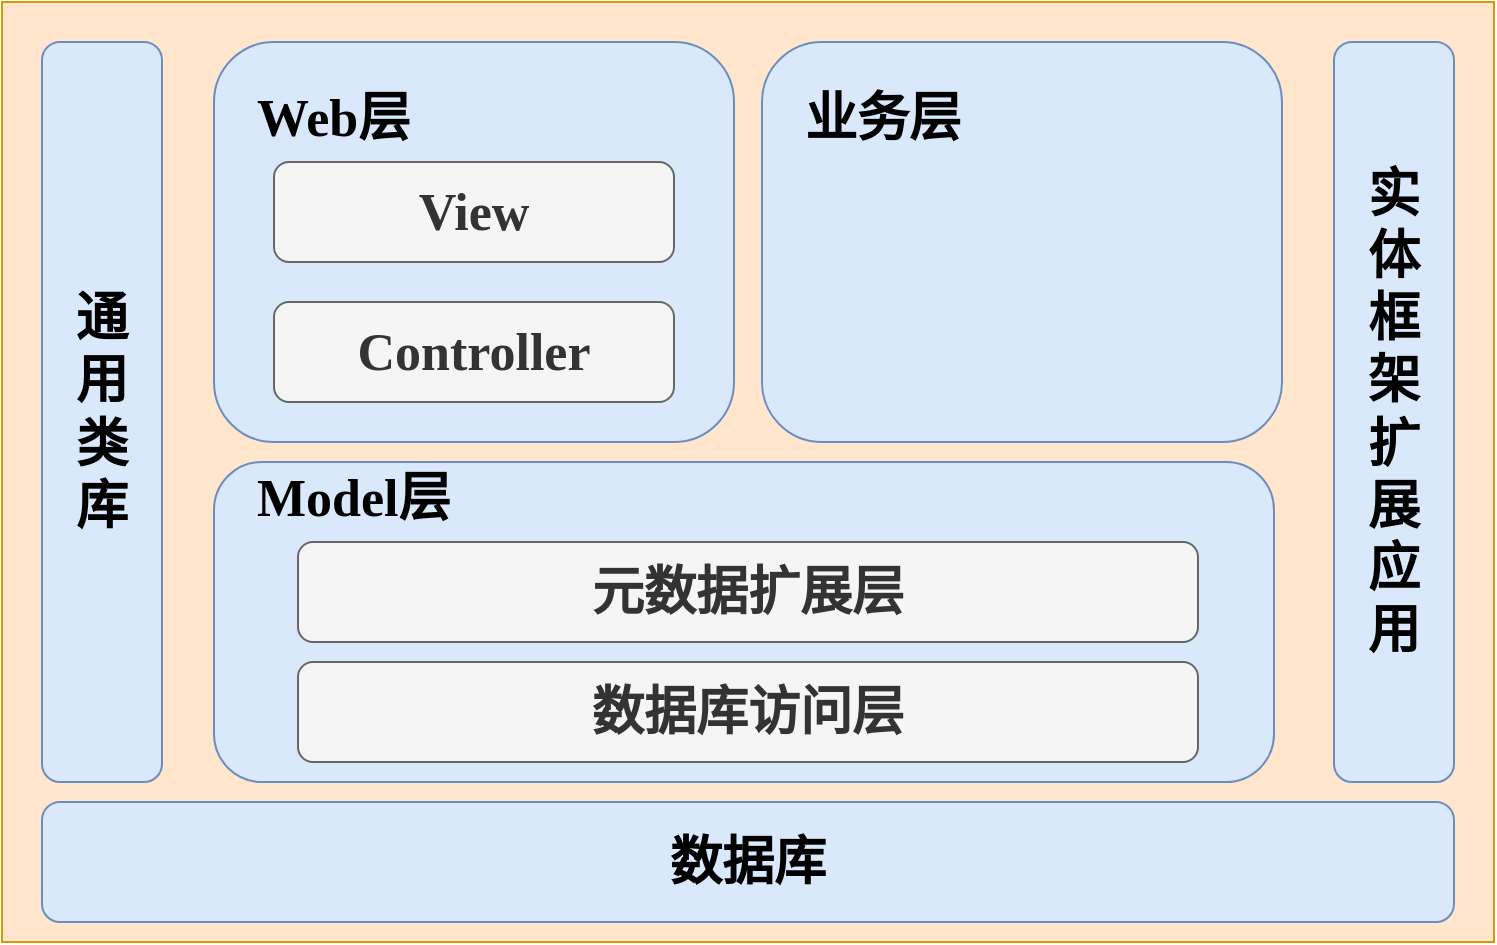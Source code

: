 <mxfile version="26.1.2">
  <diagram id="prtHgNgQTEPvFCAcTncT" name="Page-1">
    <mxGraphModel dx="1638" dy="896" grid="1" gridSize="10" guides="1" tooltips="1" connect="1" arrows="1" fold="1" page="1" pageScale="1" pageWidth="827" pageHeight="1169" math="0" shadow="0">
      <root>
        <mxCell id="0" />
        <mxCell id="1" parent="0" />
        <mxCell id="q34iieIashL2ORHyz1aH-1" value="" style="rounded=0;whiteSpace=wrap;html=1;fillColor=#ffe6cc;strokeColor=#d79b00;" vertex="1" parent="1">
          <mxGeometry x="94" y="190" width="746" height="470" as="geometry" />
        </mxCell>
        <mxCell id="q34iieIashL2ORHyz1aH-2" value="&lt;font style=&quot;font-size: 26px;&quot; face=&quot;Times New Roman&quot;&gt;&lt;b style=&quot;&quot;&gt;通&lt;/b&gt;&lt;/font&gt;&lt;div&gt;&lt;font style=&quot;font-size: 26px;&quot; face=&quot;Times New Roman&quot;&gt;&lt;b&gt;用&lt;/b&gt;&lt;/font&gt;&lt;/div&gt;&lt;div&gt;&lt;font style=&quot;font-size: 26px;&quot; face=&quot;Times New Roman&quot;&gt;&lt;b&gt;类&lt;/b&gt;&lt;/font&gt;&lt;/div&gt;&lt;div&gt;&lt;font style=&quot;font-size: 26px;&quot; face=&quot;Times New Roman&quot;&gt;&lt;b style=&quot;&quot;&gt;库&lt;/b&gt;&lt;/font&gt;&lt;/div&gt;" style="rounded=1;whiteSpace=wrap;html=1;align=center;fillColor=#dae8fc;strokeColor=#6c8ebf;" vertex="1" parent="1">
          <mxGeometry x="114" y="210" width="60" height="370" as="geometry" />
        </mxCell>
        <mxCell id="q34iieIashL2ORHyz1aH-3" value="&lt;span style=&quot;background-color: transparent; color: light-dark(rgb(0, 0, 0), rgb(255, 255, 255)); font-family: &amp;quot;Times New Roman&amp;quot;; font-size: 26px;&quot;&gt;&lt;b&gt;&amp;nbsp; &amp;nbsp;Web层&lt;/b&gt;&lt;/span&gt;&lt;div&gt;&lt;div&gt;&lt;font style=&quot;font-size: 26px;&quot; face=&quot;Times New Roman&quot;&gt;&lt;b&gt;&lt;br&gt;&lt;/b&gt;&lt;/font&gt;&lt;/div&gt;&lt;div&gt;&lt;font style=&quot;font-size: 26px;&quot; face=&quot;Times New Roman&quot;&gt;&lt;b&gt;&lt;br&gt;&lt;/b&gt;&lt;/font&gt;&lt;/div&gt;&lt;div&gt;&lt;font style=&quot;font-size: 26px;&quot; face=&quot;Times New Roman&quot;&gt;&lt;b&gt;&lt;br&gt;&lt;/b&gt;&lt;/font&gt;&lt;/div&gt;&lt;div&gt;&lt;font style=&quot;font-size: 26px;&quot; face=&quot;Times New Roman&quot;&gt;&lt;br&gt;&lt;/font&gt;&lt;/div&gt;&lt;/div&gt;" style="rounded=1;whiteSpace=wrap;html=1;align=left;fillColor=#dae8fc;strokeColor=#6c8ebf;" vertex="1" parent="1">
          <mxGeometry x="200" y="210" width="260" height="200" as="geometry" />
        </mxCell>
        <mxCell id="q34iieIashL2ORHyz1aH-4" value="&lt;font style=&quot;font-size: 26px;&quot; face=&quot;Times New Roman&quot;&gt;&lt;b&gt;View&lt;/b&gt;&lt;/font&gt;" style="rounded=1;whiteSpace=wrap;html=1;fillColor=#f5f5f5;fontColor=#333333;strokeColor=#666666;" vertex="1" parent="1">
          <mxGeometry x="230" y="270" width="200" height="50" as="geometry" />
        </mxCell>
        <mxCell id="q34iieIashL2ORHyz1aH-5" value="&lt;font style=&quot;font-size: 26px;&quot; face=&quot;Times New Roman&quot;&gt;&lt;b&gt;Controller&lt;/b&gt;&lt;/font&gt;" style="rounded=1;whiteSpace=wrap;html=1;fillColor=#f5f5f5;fontColor=#333333;strokeColor=#666666;" vertex="1" parent="1">
          <mxGeometry x="230" y="340" width="200" height="50" as="geometry" />
        </mxCell>
        <mxCell id="q34iieIashL2ORHyz1aH-6" value="&lt;span style=&quot;background-color: transparent; color: light-dark(rgb(0, 0, 0), rgb(255, 255, 255)); font-family: &amp;quot;Times New Roman&amp;quot;; font-size: 26px;&quot;&gt;&lt;b&gt;&amp;nbsp; &amp;nbsp;业务层&lt;/b&gt;&lt;/span&gt;&lt;div&gt;&lt;div&gt;&lt;font style=&quot;font-size: 26px;&quot; face=&quot;Times New Roman&quot;&gt;&lt;b&gt;&lt;br&gt;&lt;/b&gt;&lt;/font&gt;&lt;/div&gt;&lt;div&gt;&lt;font style=&quot;font-size: 26px;&quot; face=&quot;Times New Roman&quot;&gt;&lt;b&gt;&lt;br&gt;&lt;/b&gt;&lt;/font&gt;&lt;/div&gt;&lt;div&gt;&lt;font style=&quot;font-size: 26px;&quot; face=&quot;Times New Roman&quot;&gt;&lt;b&gt;&lt;br&gt;&lt;/b&gt;&lt;/font&gt;&lt;/div&gt;&lt;div&gt;&lt;font style=&quot;font-size: 26px;&quot; face=&quot;Times New Roman&quot;&gt;&lt;br&gt;&lt;/font&gt;&lt;/div&gt;&lt;/div&gt;" style="rounded=1;whiteSpace=wrap;html=1;align=left;fillColor=#dae8fc;strokeColor=#6c8ebf;" vertex="1" parent="1">
          <mxGeometry x="474" y="210" width="260" height="200" as="geometry" />
        </mxCell>
        <mxCell id="q34iieIashL2ORHyz1aH-7" value="&lt;font face=&quot;Times New Roman&quot;&gt;&lt;span style=&quot;font-size: 26px;&quot;&gt;&lt;b&gt;实&lt;/b&gt;&lt;/span&gt;&lt;/font&gt;&lt;div&gt;&lt;font face=&quot;Times New Roman&quot;&gt;&lt;span style=&quot;font-size: 26px;&quot;&gt;&lt;b&gt;体&lt;/b&gt;&lt;/span&gt;&lt;/font&gt;&lt;/div&gt;&lt;div&gt;&lt;font face=&quot;Times New Roman&quot;&gt;&lt;span style=&quot;font-size: 26px;&quot;&gt;&lt;b&gt;框&lt;/b&gt;&lt;/span&gt;&lt;/font&gt;&lt;/div&gt;&lt;div&gt;&lt;font face=&quot;Times New Roman&quot;&gt;&lt;span style=&quot;font-size: 26px;&quot;&gt;&lt;b&gt;架&lt;/b&gt;&lt;/span&gt;&lt;/font&gt;&lt;/div&gt;&lt;div&gt;&lt;font face=&quot;Times New Roman&quot;&gt;&lt;span style=&quot;font-size: 26px;&quot;&gt;&lt;b&gt;扩&lt;/b&gt;&lt;/span&gt;&lt;/font&gt;&lt;/div&gt;&lt;div&gt;&lt;font face=&quot;Times New Roman&quot;&gt;&lt;span style=&quot;font-size: 26px;&quot;&gt;&lt;b&gt;展&lt;/b&gt;&lt;/span&gt;&lt;/font&gt;&lt;/div&gt;&lt;div&gt;&lt;font face=&quot;Times New Roman&quot;&gt;&lt;span style=&quot;font-size: 26px;&quot;&gt;&lt;b&gt;应&lt;/b&gt;&lt;/span&gt;&lt;/font&gt;&lt;/div&gt;&lt;div&gt;&lt;font face=&quot;Times New Roman&quot;&gt;&lt;span style=&quot;font-size: 26px;&quot;&gt;&lt;b&gt;用&lt;/b&gt;&lt;/span&gt;&lt;/font&gt;&lt;/div&gt;" style="rounded=1;whiteSpace=wrap;html=1;align=center;fillColor=#dae8fc;strokeColor=#6c8ebf;" vertex="1" parent="1">
          <mxGeometry x="760" y="210" width="60" height="370" as="geometry" />
        </mxCell>
        <mxCell id="q34iieIashL2ORHyz1aH-8" value="&lt;span style=&quot;background-color: transparent; color: light-dark(rgb(0, 0, 0), rgb(255, 255, 255)); font-family: &amp;quot;Times New Roman&amp;quot;; font-size: 26px;&quot;&gt;&lt;b&gt;&amp;nbsp; &amp;nbsp;Model层&lt;/b&gt;&lt;/span&gt;&lt;div&gt;&lt;div&gt;&lt;font style=&quot;font-size: 26px;&quot; face=&quot;Times New Roman&quot;&gt;&lt;b&gt;&lt;br&gt;&lt;/b&gt;&lt;/font&gt;&lt;/div&gt;&lt;div&gt;&lt;font style=&quot;font-size: 26px;&quot; face=&quot;Times New Roman&quot;&gt;&lt;b&gt;&lt;br&gt;&lt;/b&gt;&lt;/font&gt;&lt;/div&gt;&lt;div&gt;&lt;font style=&quot;font-size: 26px;&quot; face=&quot;Times New Roman&quot;&gt;&lt;b&gt;&lt;br&gt;&lt;/b&gt;&lt;/font&gt;&lt;/div&gt;&lt;div&gt;&lt;font style=&quot;font-size: 26px;&quot; face=&quot;Times New Roman&quot;&gt;&lt;br&gt;&lt;/font&gt;&lt;/div&gt;&lt;/div&gt;" style="rounded=1;whiteSpace=wrap;html=1;align=left;fillColor=#dae8fc;strokeColor=#6c8ebf;" vertex="1" parent="1">
          <mxGeometry x="200" y="420" width="530" height="160" as="geometry" />
        </mxCell>
        <mxCell id="q34iieIashL2ORHyz1aH-9" value="&lt;font style=&quot;font-size: 26px;&quot; face=&quot;Times New Roman&quot;&gt;&lt;b&gt;元数据扩展层&lt;/b&gt;&lt;/font&gt;" style="rounded=1;whiteSpace=wrap;html=1;fillColor=#f5f5f5;fontColor=#333333;strokeColor=#666666;" vertex="1" parent="1">
          <mxGeometry x="242" y="460" width="450" height="50" as="geometry" />
        </mxCell>
        <mxCell id="q34iieIashL2ORHyz1aH-10" value="&lt;font style=&quot;font-size: 26px;&quot; face=&quot;Times New Roman&quot;&gt;&lt;b&gt;数据库访问层&lt;/b&gt;&lt;/font&gt;" style="rounded=1;whiteSpace=wrap;html=1;fillColor=#f5f5f5;fontColor=#333333;strokeColor=#666666;" vertex="1" parent="1">
          <mxGeometry x="242" y="520" width="450" height="50" as="geometry" />
        </mxCell>
        <mxCell id="q34iieIashL2ORHyz1aH-11" value="&lt;div&gt;&lt;div&gt;&lt;font style=&quot;font-size: 26px;&quot; face=&quot;Times New Roman&quot;&gt;&lt;b&gt;数据库&lt;/b&gt;&lt;/font&gt;&lt;/div&gt;&lt;/div&gt;" style="rounded=1;whiteSpace=wrap;html=1;align=center;fillColor=#dae8fc;strokeColor=#6c8ebf;" vertex="1" parent="1">
          <mxGeometry x="114" y="590" width="706" height="60" as="geometry" />
        </mxCell>
      </root>
    </mxGraphModel>
  </diagram>
</mxfile>
